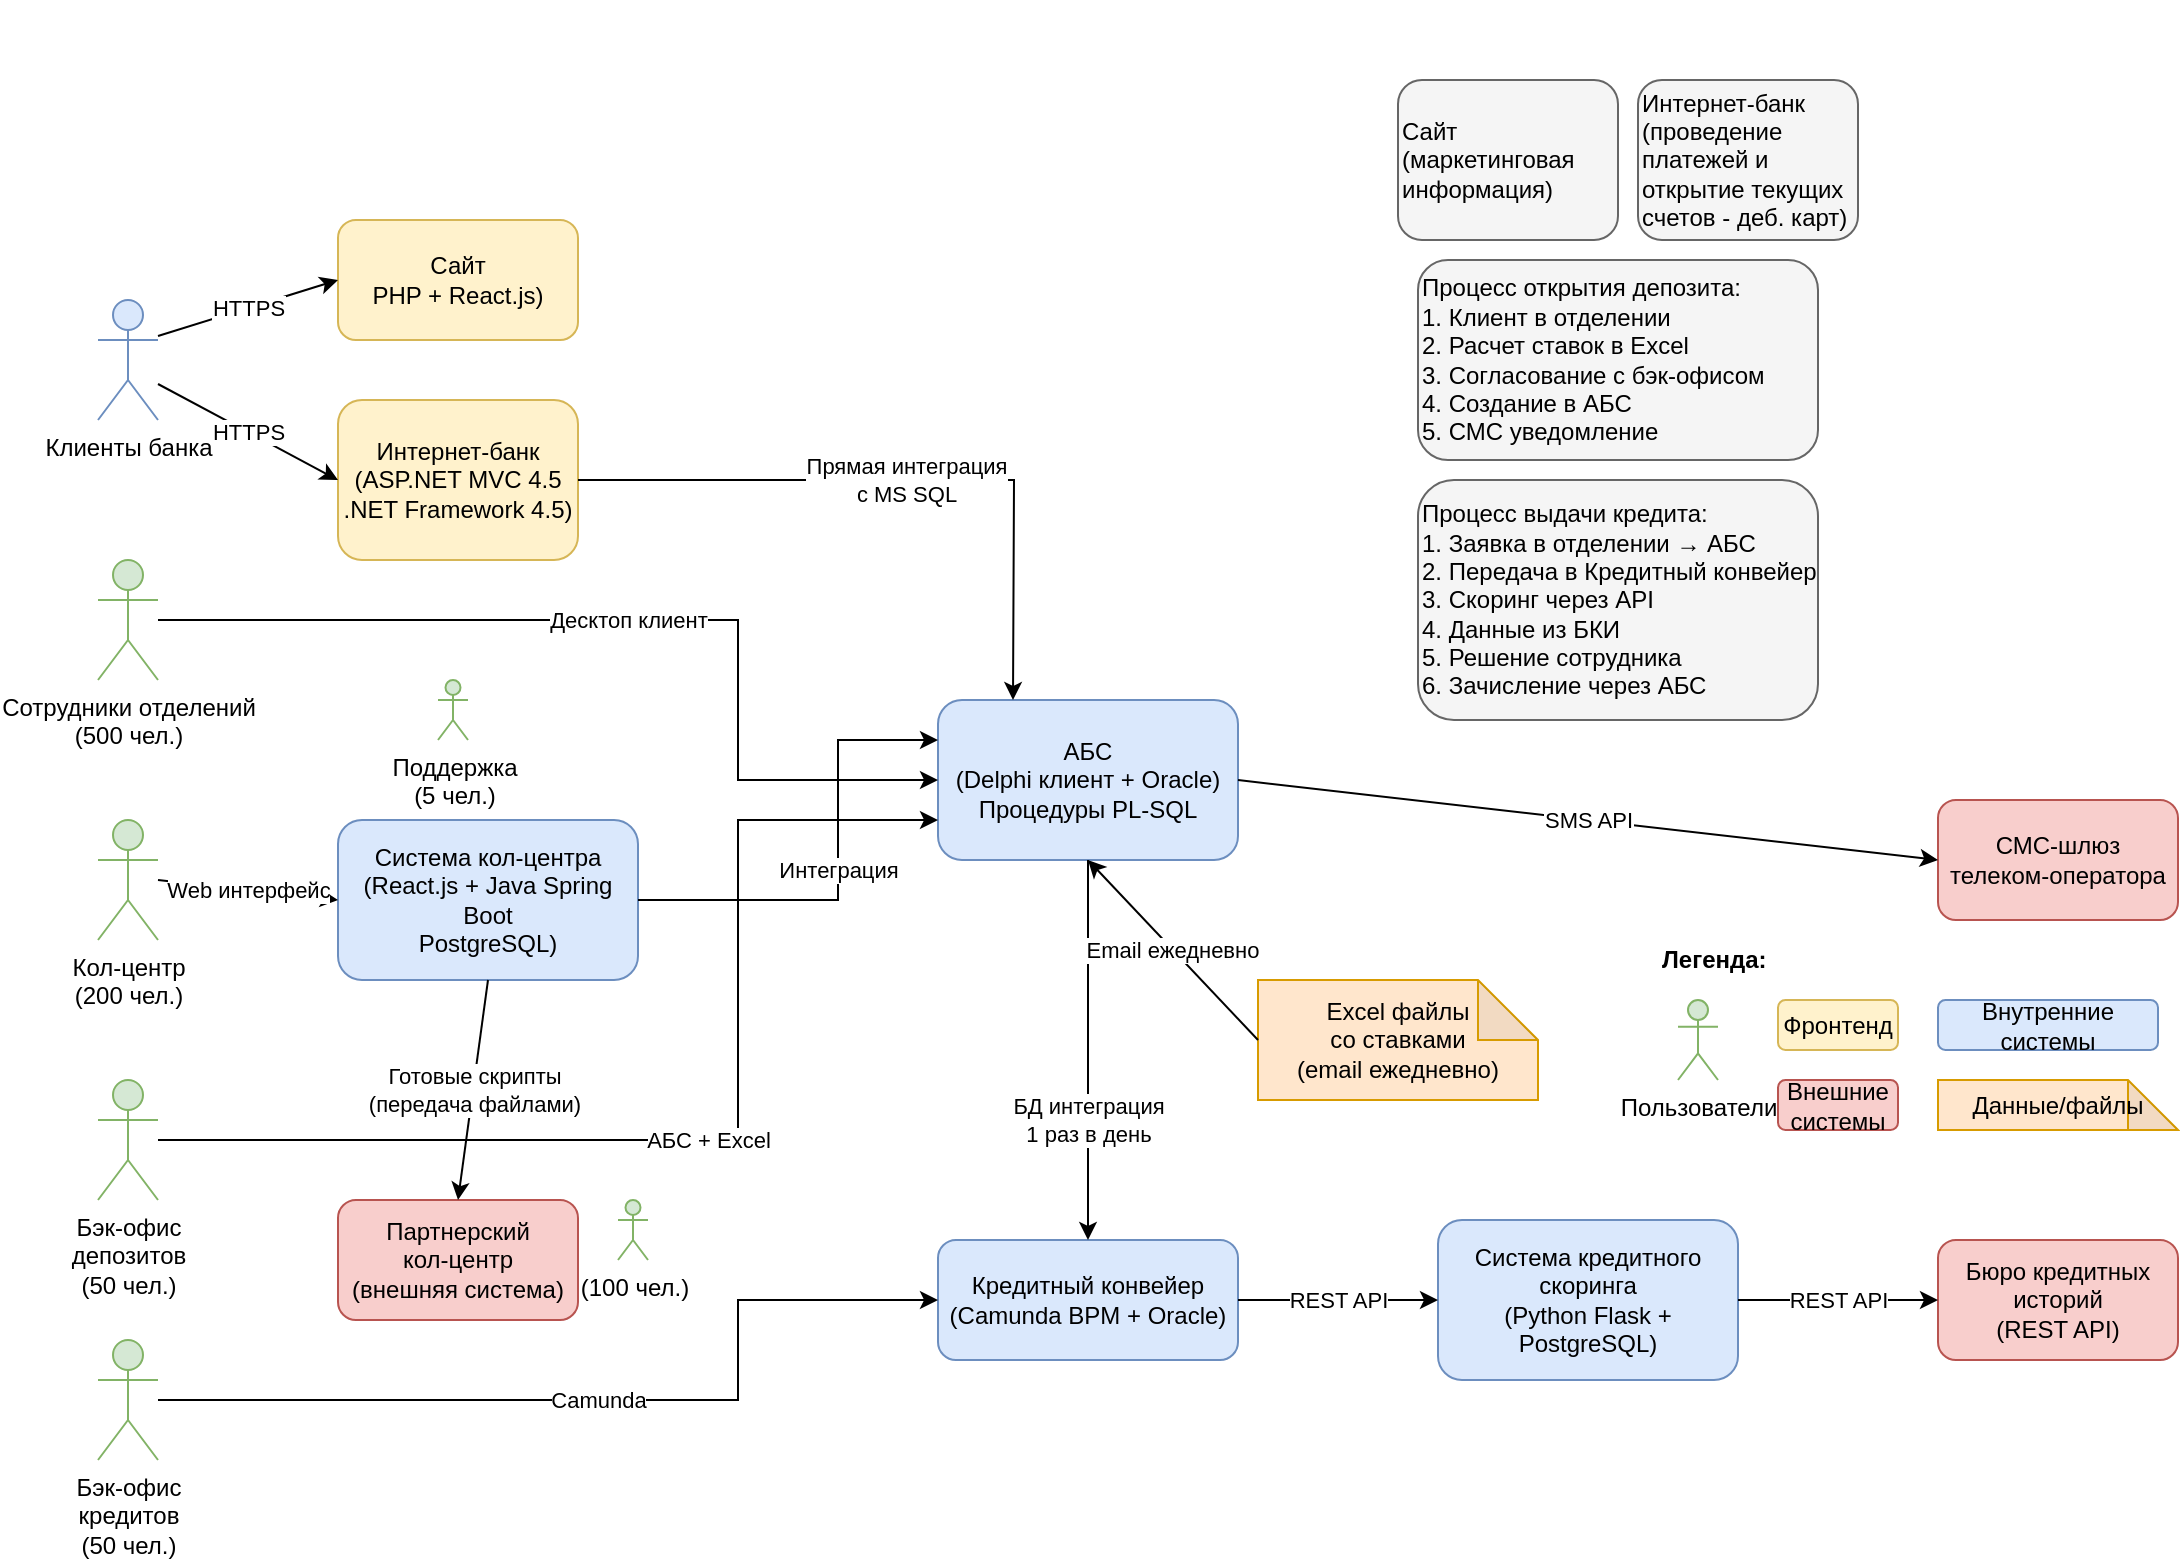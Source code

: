 <mxGraphModel dx="1240" dy="851" grid="1" gridSize="10" guides="1" tooltips="1" connect="1" arrows="1" fold="1" page="1" pageScale="1" pageWidth="1654" pageHeight="1169" math="0" shadow="0"><root><mxCell id="0"/><mxCell id="1" parent="0"/><mxCell id="title" value="Схема интеграции приложений банка &quot;Стандарт&quot;" style="text;html=1;strokeColor=none;fillColor=none;align=center;verticalAlign=middle;whiteSpace=wrap;rounded=0;fontSize=16;fontStyle=1;fontColor=#FFFFFF;" parent="1" vertex="1"><mxGeometry x="650" y="40" width="400" height="30" as="geometry"/></mxCell><mxCell id="clients" value="Клиенты банка" style="shape=umlActor;verticalLabelPosition=bottom;verticalAlign=top;html=1;outlineConnect=0;fillColor=#dae8fc;strokeColor=#6c8ebf;" parent="1" vertex="1"><mxGeometry x="320" y="190" width="30" height="60" as="geometry"/></mxCell><mxCell id="branch_staff" value="Сотрудники отделений&lt;br&gt;(500 чел.)" style="shape=umlActor;verticalLabelPosition=bottom;verticalAlign=top;html=1;outlineConnect=0;fillColor=#d5e8d4;strokeColor=#82b366;" parent="1" vertex="1"><mxGeometry x="320" y="320" width="30" height="60" as="geometry"/></mxCell><mxCell id="call_center" value="Кол-центр&lt;br&gt;(200 чел.)" style="shape=umlActor;verticalLabelPosition=bottom;verticalAlign=top;html=1;outlineConnect=0;fillColor=#d5e8d4;strokeColor=#82b366;" parent="1" vertex="1"><mxGeometry x="320" y="450" width="30" height="60" as="geometry"/></mxCell><mxCell id="back_office_dep" value="Бэк-офис&lt;br&gt;депозитов&lt;br&gt;(50 чел.)" style="shape=umlActor;verticalLabelPosition=bottom;verticalAlign=top;html=1;outlineConnect=0;fillColor=#d5e8d4;strokeColor=#82b366;" parent="1" vertex="1"><mxGeometry x="320" y="580" width="30" height="60" as="geometry"/></mxCell><mxCell id="back_office_cred" value="Бэк-офис&lt;br&gt;кредитов&lt;br&gt;(50 чел.)" style="shape=umlActor;verticalLabelPosition=bottom;verticalAlign=top;html=1;outlineConnect=0;fillColor=#d5e8d4;strokeColor=#82b366;" parent="1" vertex="1"><mxGeometry x="320" y="710" width="30" height="60" as="geometry"/></mxCell><mxCell id="website" value="Сайт&lt;br&gt;PHP + React.js)" style="rounded=1;whiteSpace=wrap;html=1;fillColor=#fff2cc;strokeColor=#d6b656;" parent="1" vertex="1"><mxGeometry x="440" y="150" width="120" height="60" as="geometry"/></mxCell><mxCell id="internet_bank" value="Интернет-банк&lt;br&gt;(ASP.NET MVC 4.5&lt;br&gt;.NET Framework 4.5)" style="rounded=1;whiteSpace=wrap;html=1;fillColor=#fff2cc;strokeColor=#d6b656;" parent="1" vertex="1"><mxGeometry x="440" y="240" width="120" height="80" as="geometry"/></mxCell><mxCell id="abs" value="АБС&lt;br&gt;(Delphi клиент + Oracle)&lt;br&gt;Процедуры PL-SQL" style="rounded=1;whiteSpace=wrap;html=1;fillColor=#dae8fc;strokeColor=#6c8ebf;" parent="1" vertex="1"><mxGeometry x="740" y="390" width="150" height="80" as="geometry"/></mxCell><mxCell id="call_center_system" value="Система кол-центра&lt;br&gt;(React.js + Java Spring Boot&lt;br&gt;PostgreSQL)" style="rounded=1;whiteSpace=wrap;html=1;fillColor=#dae8fc;strokeColor=#6c8ebf;" parent="1" vertex="1"><mxGeometry x="440" y="450" width="150" height="80" as="geometry"/></mxCell><mxCell id="credit_conveyor" value="Кредитный конвейер&lt;br&gt;(Camunda BPM + Oracle)" style="rounded=1;whiteSpace=wrap;html=1;fillColor=#dae8fc;strokeColor=#6c8ebf;" parent="1" vertex="1"><mxGeometry x="740" y="660" width="150" height="60" as="geometry"/></mxCell><mxCell id="scoring_system" value="Система кредитного&lt;br&gt;скоринга&lt;br&gt;(Python Flask + PostgreSQL)" style="rounded=1;whiteSpace=wrap;html=1;fillColor=#dae8fc;strokeColor=#6c8ebf;" parent="1" vertex="1"><mxGeometry x="990" y="650" width="150" height="80" as="geometry"/></mxCell><mxCell id="sms_gateway" value="СМС-шлюз&lt;br&gt;телеком-оператора" style="rounded=1;whiteSpace=wrap;html=1;fillColor=#f8cecc;strokeColor=#b85450;" parent="1" vertex="1"><mxGeometry x="1240" y="440" width="120" height="60" as="geometry"/></mxCell><mxCell id="credit_bureau" value="Бюро кредитных&lt;br&gt;историй&lt;br&gt;(REST API)" style="rounded=1;whiteSpace=wrap;html=1;fillColor=#f8cecc;strokeColor=#b85450;" parent="1" vertex="1"><mxGeometry x="1240" y="660" width="120" height="60" as="geometry"/></mxCell><mxCell id="partner_call_center" value="Партнерский&lt;br&gt;кол-центр&lt;br&gt;(внешняя система)" style="rounded=1;whiteSpace=wrap;html=1;fillColor=#f8cecc;strokeColor=#b85450;" parent="1" vertex="1"><mxGeometry x="440" y="640" width="120" height="60" as="geometry"/></mxCell><mxCell id="excel_rates" value="Excel файлы&lt;br&gt;со ставками&lt;br&gt;(email ежедневно)" style="shape=note;whiteSpace=wrap;html=1;backgroundOutline=1;darkOpacity=0.05;fillColor=#ffe6cc;strokeColor=#d79b00;" parent="1" vertex="1"><mxGeometry x="900" y="530" width="140" height="60" as="geometry"/></mxCell><mxCell id="edge1" value="HTTPS" style="endArrow=classic;html=1;rounded=0;entryX=0;entryY=0.5;entryDx=0;entryDy=0;exitX=1;exitY=0.3;exitDx=0;exitDy=0;exitPerimeter=0;" parent="1" source="clients" target="website" edge="1"><mxGeometry width="50" height="50" relative="1" as="geometry"><mxPoint x="360" y="200" as="sourcePoint"/><mxPoint x="410" y="150" as="targetPoint"/></mxGeometry></mxCell><mxCell id="edge2" value="HTTPS" style="endArrow=classic;html=1;rounded=0;entryX=0;entryY=0.5;entryDx=0;entryDy=0;exitX=1;exitY=0.7;exitDx=0;exitDy=0;exitPerimeter=0;" parent="1" source="clients" target="internet_bank" edge="1"><mxGeometry width="50" height="50" relative="1" as="geometry"><mxPoint x="360" y="240" as="sourcePoint"/><mxPoint x="410" y="190" as="targetPoint"/></mxGeometry></mxCell><mxCell id="edge3" value="Десктоп клиент" style="endArrow=classic;html=1;rounded=0;entryX=0;entryY=0.5;entryDx=0;entryDy=0;exitX=1;exitY=0.5;exitDx=0;exitDy=0;exitPerimeter=0;" parent="1" source="branch_staff" target="abs" edge="1"><mxGeometry width="50" height="50" relative="1" as="geometry"><mxPoint x="360" y="350" as="sourcePoint"/><mxPoint x="410" y="300" as="targetPoint"/><Array as="points"><mxPoint x="640" y="350"/><mxPoint x="640" y="430"/></Array></mxGeometry></mxCell><mxCell id="edge4" value="Web интерфейс" style="endArrow=classic;html=1;rounded=0;entryX=0;entryY=0.5;entryDx=0;entryDy=0;exitX=1;exitY=0.5;exitDx=0;exitDy=0;exitPerimeter=0;" parent="1" source="call_center" target="call_center_system" edge="1"><mxGeometry width="50" height="50" relative="1" as="geometry"><mxPoint x="360" y="480" as="sourcePoint"/><mxPoint x="410" y="430" as="targetPoint"/></mxGeometry></mxCell><mxCell id="edge5" value="АБС + Excel" style="endArrow=classic;html=1;rounded=0;entryX=0;entryY=0.75;entryDx=0;entryDy=0;exitX=1;exitY=0.5;exitDx=0;exitDy=0;exitPerimeter=0;" parent="1" source="back_office_dep" target="abs" edge="1"><mxGeometry width="50" height="50" relative="1" as="geometry"><mxPoint x="360" y="610" as="sourcePoint"/><mxPoint x="410" y="560" as="targetPoint"/><Array as="points"><mxPoint x="640" y="610"/><mxPoint x="640" y="450"/></Array></mxGeometry></mxCell><mxCell id="edge6" value="Camunda" style="endArrow=classic;html=1;rounded=0;entryX=0;entryY=0.5;entryDx=0;entryDy=0;exitX=1;exitY=0.5;exitDx=0;exitDy=0;exitPerimeter=0;" parent="1" source="back_office_cred" target="credit_conveyor" edge="1"><mxGeometry width="50" height="50" relative="1" as="geometry"><mxPoint x="360" y="740" as="sourcePoint"/><mxPoint x="410" y="690" as="targetPoint"/><Array as="points"><mxPoint x="640" y="740"/><mxPoint x="640" y="690"/></Array></mxGeometry></mxCell><mxCell id="edge7" value="Прямая интеграция&lt;br&gt;с&amp;nbsp;MS SQL" style="endArrow=classic;html=1;rounded=0;entryX=0.25;entryY=0;entryDx=0;entryDy=0;exitX=1;exitY=0.5;exitDx=0;exitDy=0;" parent="1" source="internet_bank" target="abs" edge="1"><mxGeometry width="50" height="50" relative="1" as="geometry"><mxPoint x="570" y="280" as="sourcePoint"/><mxPoint x="620" y="230" as="targetPoint"/><Array as="points"><mxPoint x="778" y="280"/></Array><mxPoint as="offset"/></mxGeometry></mxCell><mxCell id="edge8" value="Интеграция" style="endArrow=classic;html=1;rounded=0;entryX=0;entryY=0.25;entryDx=0;entryDy=0;exitX=1;exitY=0.5;exitDx=0;exitDy=0;" parent="1" source="call_center_system" target="abs" edge="1"><mxGeometry width="50" height="50" relative="1" as="geometry"><mxPoint x="600" y="490" as="sourcePoint"/><mxPoint x="650" y="440" as="targetPoint"/><Array as="points"><mxPoint x="690" y="490"/><mxPoint x="690" y="410"/></Array></mxGeometry></mxCell><mxCell id="edge9" value="БД интеграция&lt;br&gt;1 раз в день" style="endArrow=classic;html=1;rounded=0;entryX=0.5;entryY=0;entryDx=0;entryDy=0;exitX=0.5;exitY=1;exitDx=0;exitDy=0;" parent="1" source="abs" target="credit_conveyor" edge="1"><mxGeometry x="0.368" width="50" height="50" relative="1" as="geometry"><mxPoint x="815" y="480" as="sourcePoint"/><mxPoint x="865" y="430" as="targetPoint"/><mxPoint as="offset"/></mxGeometry></mxCell><mxCell id="edge10" value="REST API" style="endArrow=classic;html=1;rounded=0;entryX=0;entryY=0.5;entryDx=0;entryDy=0;exitX=1;exitY=0.5;exitDx=0;exitDy=0;" parent="1" source="credit_conveyor" target="scoring_system" edge="1"><mxGeometry width="50" height="50" relative="1" as="geometry"><mxPoint x="900" y="690" as="sourcePoint"/><mxPoint x="950" y="640" as="targetPoint"/></mxGeometry></mxCell><mxCell id="edge11" value="REST API" style="endArrow=classic;html=1;rounded=0;entryX=0;entryY=0.5;entryDx=0;entryDy=0;exitX=1;exitY=0.5;exitDx=0;exitDy=0;" parent="1" source="scoring_system" target="credit_bureau" edge="1"><mxGeometry width="50" height="50" relative="1" as="geometry"><mxPoint x="1150" y="700" as="sourcePoint"/><mxPoint x="1200" y="650" as="targetPoint"/></mxGeometry></mxCell><mxCell id="edge12" value="SMS API" style="endArrow=classic;html=1;rounded=0;entryX=0;entryY=0.5;entryDx=0;entryDy=0;exitX=1;exitY=0.5;exitDx=0;exitDy=0;" parent="1" source="abs" target="sms_gateway" edge="1"><mxGeometry width="50" height="50" relative="1" as="geometry"><mxPoint x="870" y="470" as="sourcePoint"/><mxPoint x="950" y="360" as="targetPoint"/></mxGeometry></mxCell><mxCell id="edge13" value="Готовые скрипты&lt;br&gt;(передача файлами)" style="endArrow=classic;html=1;rounded=0;entryX=0.5;entryY=0;entryDx=0;entryDy=0;exitX=0.5;exitY=1;exitDx=0;exitDy=0;" parent="1" source="call_center_system" target="partner_call_center" edge="1"><mxGeometry width="50" height="50" relative="1" as="geometry"><mxPoint x="515" y="540" as="sourcePoint"/><mxPoint x="565" y="490" as="targetPoint"/></mxGeometry></mxCell><mxCell id="edge14" value="Email ежедневно" style="endArrow=classic;html=1;rounded=0;entryX=0.5;entryY=1;entryDx=0;entryDy=0;exitX=0;exitY=0.5;exitDx=0;exitDy=0;exitPerimeter=0;" parent="1" source="excel_rates" target="abs" edge="1"><mxGeometry width="50" height="50" relative="1" as="geometry"><mxPoint x="820" y="560" as="sourcePoint"/><mxPoint x="890" y="460" as="targetPoint"/><Array as="points"/></mxGeometry></mxCell><mxCell id="process_deposit" value="Процесс открытия депозита:&lt;br&gt;1. Клиент в отделении&lt;br&gt;2. Расчет ставок в Excel&lt;br&gt;3. Согласование с бэк-офисом&lt;br&gt;4. Создание в АБС&lt;br&gt;5. СМС уведомление" style="rounded=1;whiteSpace=wrap;html=1;fillColor=#f5f5f5;strokeColor=#666666;align=left;" parent="1" vertex="1"><mxGeometry x="980" y="170" width="200" height="100" as="geometry"/></mxCell><mxCell id="process_credit" value="Процесс выдачи кредита:&lt;br&gt;1. Заявка в отделении → АБС&lt;br&gt;2. Передача в Кредитный конвейер&lt;br&gt;3. Скоринг через API&lt;br&gt;4. Данные из БКИ&lt;br&gt;5. Решение сотрудника&lt;br&gt;6. Зачисление через АБС" style="rounded=1;whiteSpace=wrap;html=1;fillColor=#f5f5f5;strokeColor=#666666;align=left;" parent="1" vertex="1"><mxGeometry x="980" y="280" width="200" height="120" as="geometry"/></mxCell><mxCell id="legend_title" value="Легенда:" style="text;html=1;strokeColor=none;fillColor=none;align=left;verticalAlign=middle;whiteSpace=wrap;rounded=0;fontSize=12;fontStyle=1;" parent="1" vertex="1"><mxGeometry x="1100" y="510" width="80" height="20" as="geometry"/></mxCell><mxCell id="legend_users" value="Пользователи" style="shape=umlActor;verticalLabelPosition=bottom;verticalAlign=top;html=1;outlineConnect=0;fillColor=#d5e8d4;strokeColor=#82b366;" parent="1" vertex="1"><mxGeometry x="1110" y="540" width="20" height="40" as="geometry"/></mxCell><mxCell id="legend_frontend" value="Фронтенд" style="rounded=1;whiteSpace=wrap;html=1;fillColor=#fff2cc;strokeColor=#d6b656;" parent="1" vertex="1"><mxGeometry x="1160" y="540" width="60" height="25" as="geometry"/></mxCell><mxCell id="legend_internal" value="Внутренние системы" style="rounded=1;whiteSpace=wrap;html=1;fillColor=#dae8fc;strokeColor=#6c8ebf;" parent="1" vertex="1"><mxGeometry x="1240" y="540" width="110" height="25" as="geometry"/></mxCell><mxCell id="legend_external" value="Внешние системы" style="rounded=1;whiteSpace=wrap;html=1;fillColor=#f8cecc;strokeColor=#b85450;" parent="1" vertex="1"><mxGeometry x="1160" y="580" width="60" height="25" as="geometry"/></mxCell><mxCell id="legend_data" value="Данные/файлы" style="shape=note;whiteSpace=wrap;html=1;backgroundOutline=1;darkOpacity=0.05;fillColor=#ffe6cc;strokeColor=#d79b00;" parent="1" vertex="1"><mxGeometry x="1240" y="580" width="120" height="25" as="geometry"/></mxCell><mxCell id="2" value="Интернет-банк (проведение платежей и открытие текущих счетов - деб. карт)" style="rounded=1;whiteSpace=wrap;html=1;fillColor=#f5f5f5;strokeColor=#666666;align=left;" parent="1" vertex="1"><mxGeometry x="1090" y="80" width="110" height="80" as="geometry"/></mxCell><mxCell id="3" value="Сайт &lt;br&gt;(маркетинговая информация)" style="rounded=1;whiteSpace=wrap;html=1;fillColor=#f5f5f5;strokeColor=#666666;align=left;" parent="1" vertex="1"><mxGeometry x="970" y="80" width="110" height="80" as="geometry"/></mxCell><mxCell id="10" value="Поддержка&lt;br&gt;(5 чел.)" style="shape=umlActor;verticalLabelPosition=bottom;verticalAlign=top;html=1;outlineConnect=0;fillColor=#d5e8d4;strokeColor=#82b366;" parent="1" vertex="1"><mxGeometry x="490" y="380" width="15" height="30" as="geometry"/></mxCell><mxCell id="12" value="(100 чел.)" style="shape=umlActor;verticalLabelPosition=bottom;verticalAlign=top;html=1;outlineConnect=0;fillColor=#d5e8d4;strokeColor=#82b366;" parent="1" vertex="1"><mxGeometry x="580" y="640" width="15" height="30" as="geometry"/></mxCell></root></mxGraphModel>